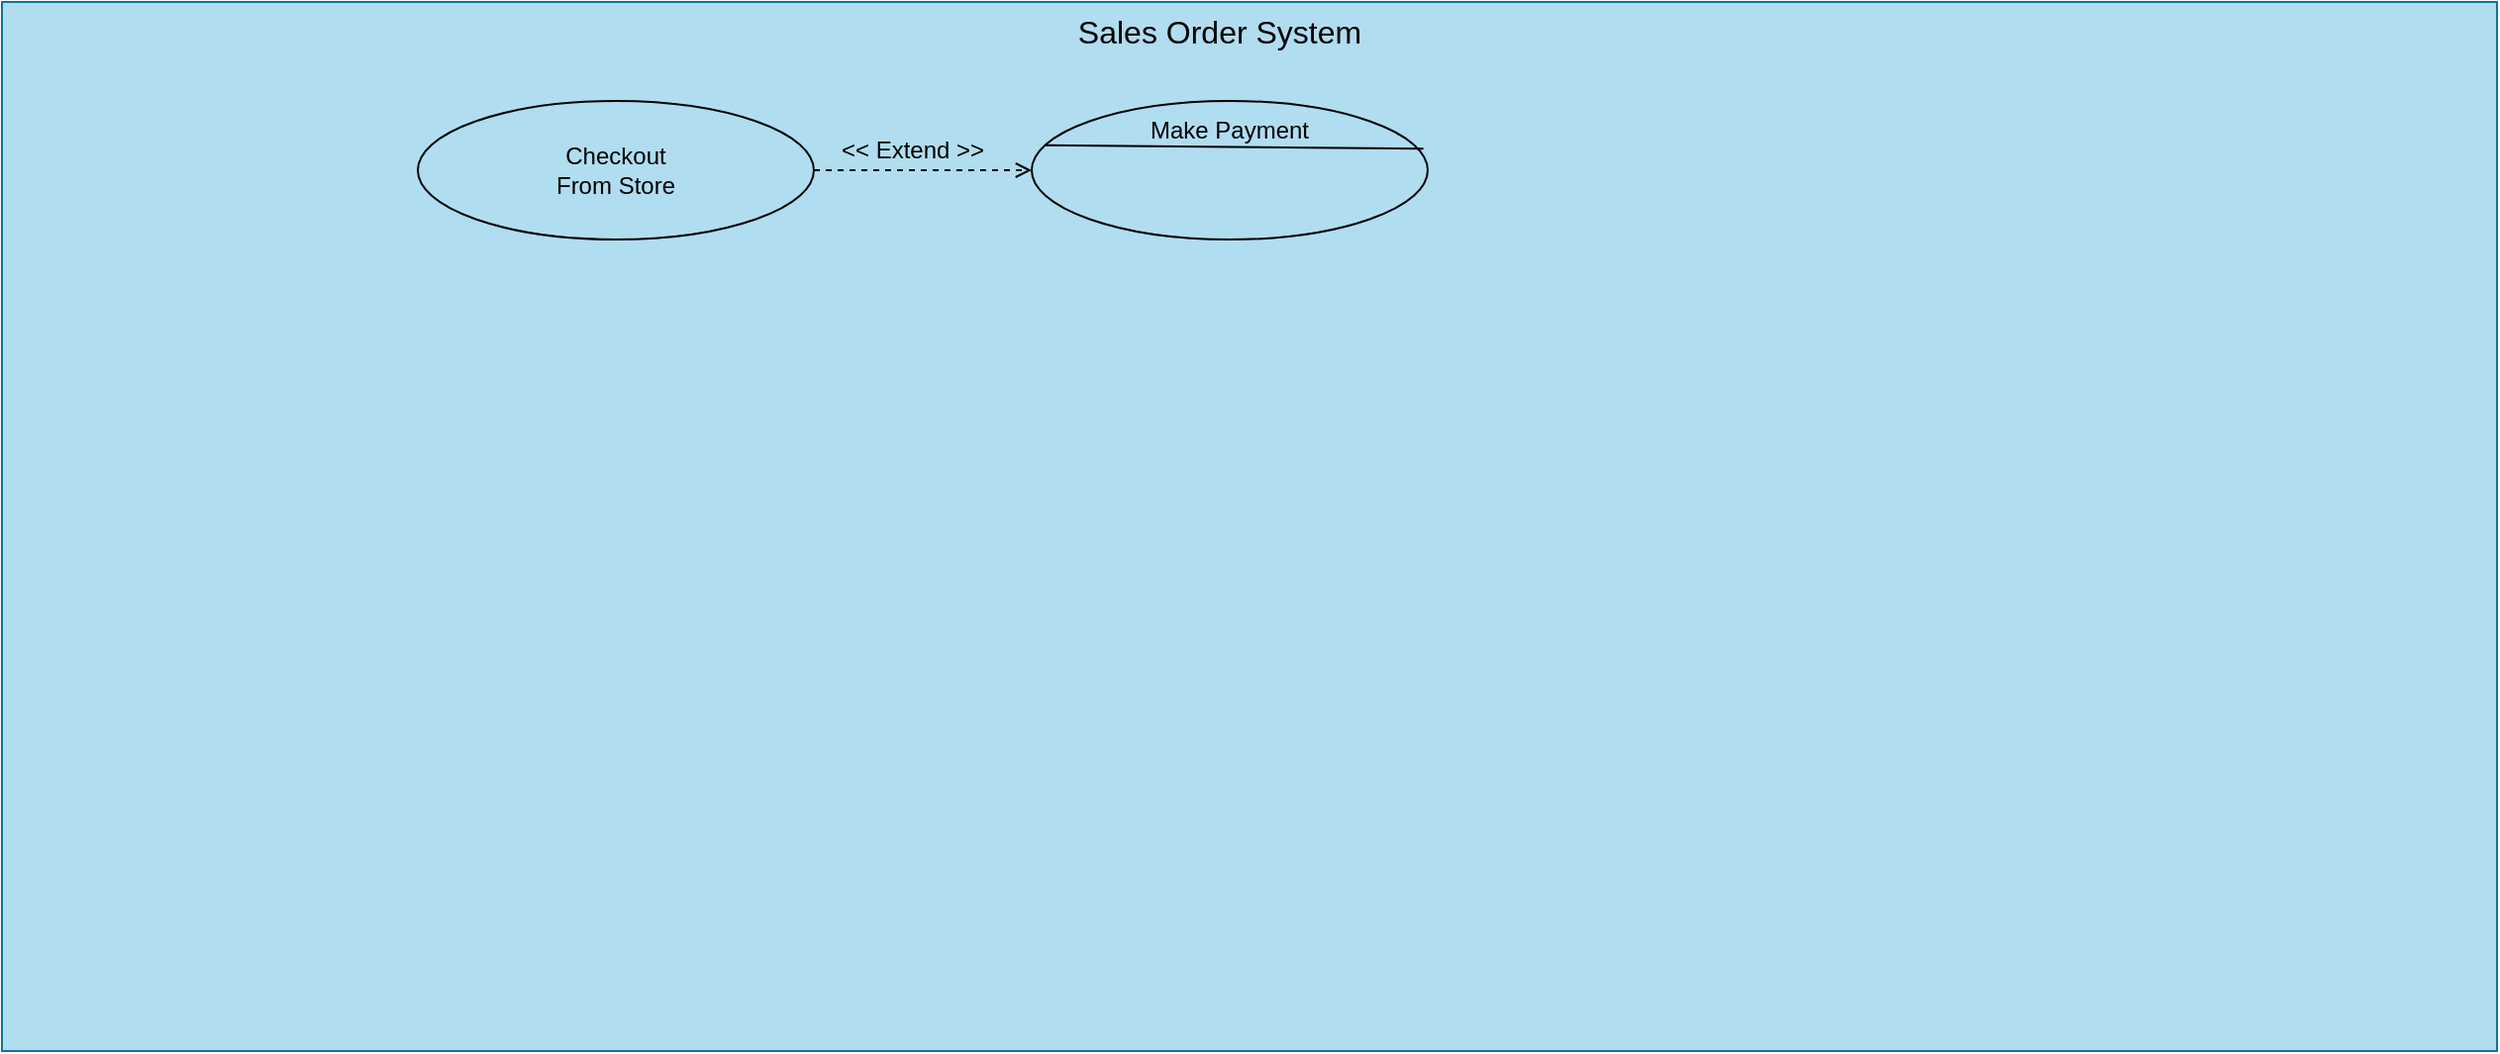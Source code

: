 <mxfile version="24.4.7" type="github">
  <diagram name="Page-1" id="W_XF1uq0aSnlUcI4NHIS">
    <mxGraphModel dx="1540" dy="358" grid="1" gridSize="10" guides="1" tooltips="1" connect="1" arrows="1" fold="1" page="1" pageScale="1" pageWidth="850" pageHeight="1100" math="0" shadow="0">
      <root>
        <mxCell id="0" />
        <mxCell id="1" parent="0" />
        <mxCell id="Hizaeblbdw4o51jSgOIb-1" value="" style="rounded=0;whiteSpace=wrap;html=1;fillColor=#b1ddf0;strokeColor=#10739e;" vertex="1" parent="1">
          <mxGeometry x="-230" y="220" width="1260" height="530" as="geometry" />
        </mxCell>
        <mxCell id="Hizaeblbdw4o51jSgOIb-2" value="Sales Order System" style="text;html=1;align=center;verticalAlign=middle;whiteSpace=wrap;rounded=0;fontStyle=0;fontSize=16;" vertex="1" parent="1">
          <mxGeometry x="255" y="220" width="260" height="30" as="geometry" />
        </mxCell>
        <mxCell id="Hizaeblbdw4o51jSgOIb-3" value="Checkout&lt;div&gt;From Store&lt;/div&gt;" style="ellipse;whiteSpace=wrap;html=1;fillColor=#b1ddf0;strokeColor=#000000;" vertex="1" parent="1">
          <mxGeometry x="-20" y="270" width="200" height="70" as="geometry" />
        </mxCell>
        <mxCell id="Hizaeblbdw4o51jSgOIb-4" value="" style="ellipse;whiteSpace=wrap;html=1;fillColor=#b1ddf0;strokeColor=#000000;" vertex="1" parent="1">
          <mxGeometry x="290" y="270" width="200" height="70" as="geometry" />
        </mxCell>
        <mxCell id="Hizaeblbdw4o51jSgOIb-5" value="" style="endArrow=open;dashed=1;html=1;rounded=0;exitX=1;exitY=0.5;exitDx=0;exitDy=0;entryX=0;entryY=0.5;entryDx=0;entryDy=0;endFill=0;" edge="1" parent="1" source="Hizaeblbdw4o51jSgOIb-3" target="Hizaeblbdw4o51jSgOIb-4">
          <mxGeometry width="50" height="50" relative="1" as="geometry">
            <mxPoint x="220" y="630" as="sourcePoint" />
            <mxPoint x="270" y="580" as="targetPoint" />
          </mxGeometry>
        </mxCell>
        <mxCell id="Hizaeblbdw4o51jSgOIb-6" value="&amp;lt;&amp;lt; Extend &amp;gt;&amp;gt;" style="text;html=1;align=center;verticalAlign=middle;whiteSpace=wrap;rounded=0;" vertex="1" parent="1">
          <mxGeometry x="190" y="280" width="80" height="30" as="geometry" />
        </mxCell>
        <mxCell id="Hizaeblbdw4o51jSgOIb-7" value="Make Payment" style="text;html=1;align=center;verticalAlign=middle;whiteSpace=wrap;rounded=0;" vertex="1" parent="1">
          <mxGeometry x="340" y="270" width="100" height="30" as="geometry" />
        </mxCell>
        <mxCell id="Hizaeblbdw4o51jSgOIb-8" value="" style="endArrow=none;html=1;rounded=0;exitX=0.033;exitY=0.32;exitDx=0;exitDy=0;exitPerimeter=0;entryX=0.989;entryY=0.345;entryDx=0;entryDy=0;entryPerimeter=0;" edge="1" parent="1" source="Hizaeblbdw4o51jSgOIb-4" target="Hizaeblbdw4o51jSgOIb-4">
          <mxGeometry width="50" height="50" relative="1" as="geometry">
            <mxPoint x="290" y="450" as="sourcePoint" />
            <mxPoint x="340" y="400" as="targetPoint" />
          </mxGeometry>
        </mxCell>
      </root>
    </mxGraphModel>
  </diagram>
</mxfile>
